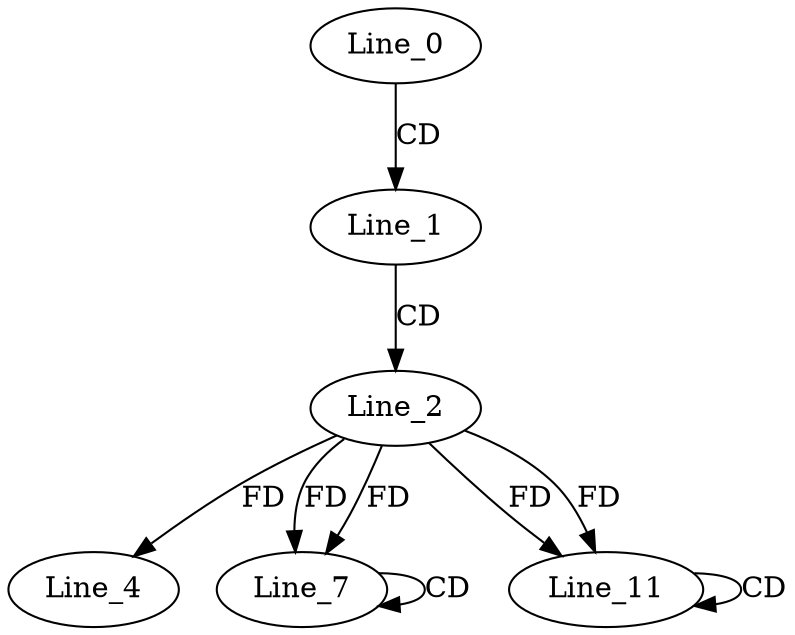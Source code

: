 digraph G {
  Line_0;
  Line_1;
  Line_2;
  Line_4;
  Line_7;
  Line_7;
  Line_11;
  Line_11;
  Line_0 -> Line_1 [ label="CD" ];
  Line_1 -> Line_2 [ label="CD" ];
  Line_2 -> Line_4 [ label="FD" ];
  Line_2 -> Line_7 [ label="FD" ];
  Line_7 -> Line_7 [ label="CD" ];
  Line_2 -> Line_7 [ label="FD" ];
  Line_2 -> Line_11 [ label="FD" ];
  Line_11 -> Line_11 [ label="CD" ];
  Line_2 -> Line_11 [ label="FD" ];
}
